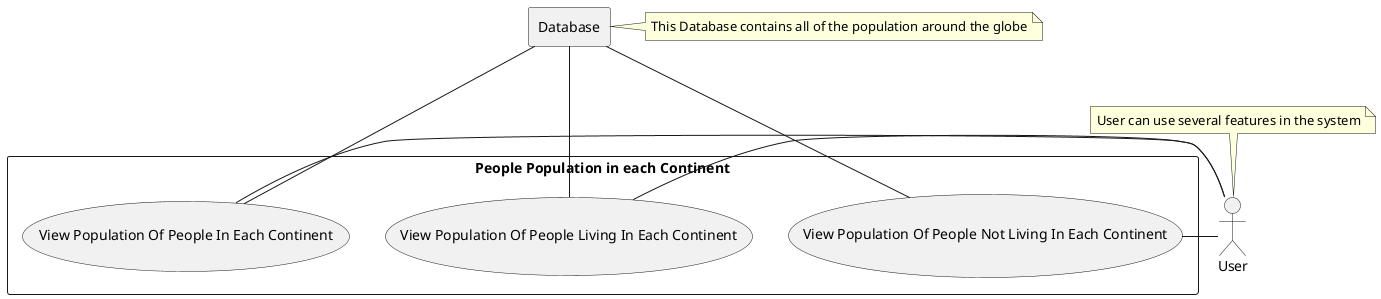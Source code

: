 @startuml
    actor user as "User"
        note top of user: User can use several features in the system
        rectangle db as "Database"
        note right of db: This Database contains all of the population around the globe
    rectangle "People Population in each Continent"{
        usecase PC1 as "View Population Of People In Each Continent"
        usecase PC2 as "View Population Of People Living In Each Continent"
        usecase PC3 as "View Population Of People Not Living In Each Continent"
        user - PC1
        user - PC2
        user - PC3
        db --- PC1
        db --- PC2
        db --- PC3
    }
@enduml